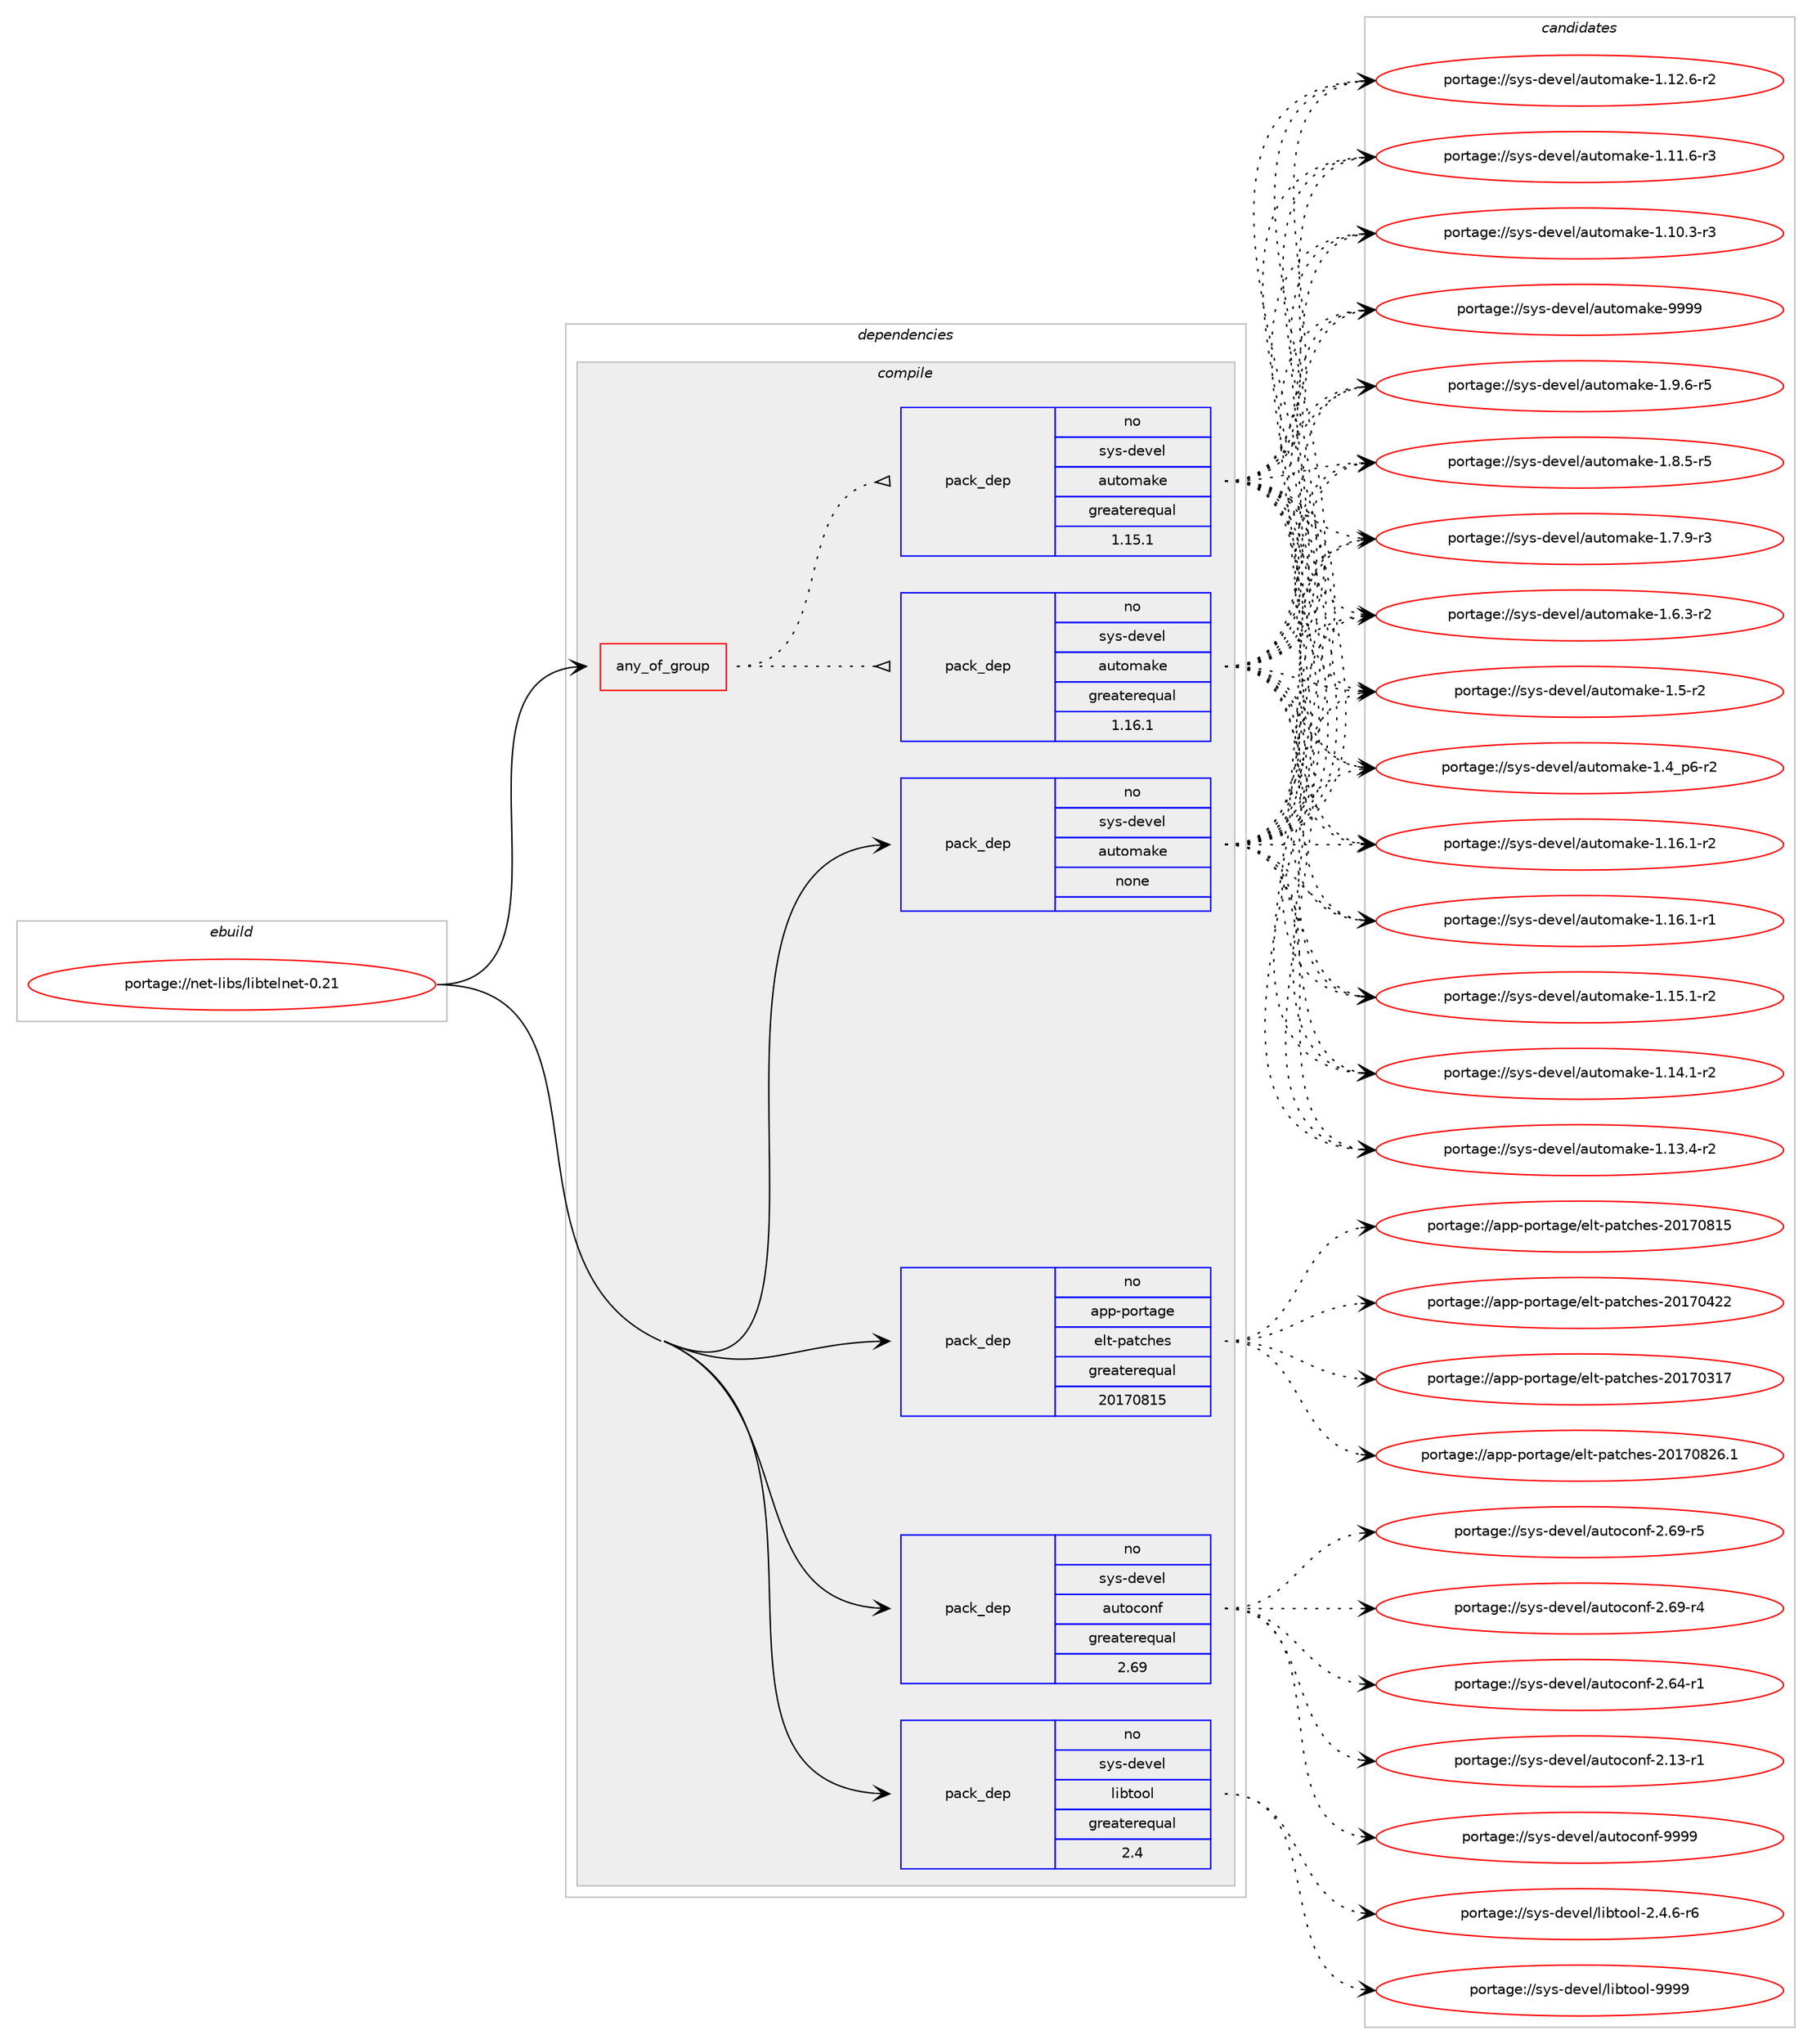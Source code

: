 digraph prolog {

# *************
# Graph options
# *************

newrank=true;
concentrate=true;
compound=true;
graph [rankdir=LR,fontname=Helvetica,fontsize=10,ranksep=1.5];#, ranksep=2.5, nodesep=0.2];
edge  [arrowhead=vee];
node  [fontname=Helvetica,fontsize=10];

# **********
# The ebuild
# **********

subgraph cluster_leftcol {
color=gray;
rank=same;
label=<<i>ebuild</i>>;
id [label="portage://net-libs/libtelnet-0.21", color=red, width=4, href="../net-libs/libtelnet-0.21.svg"];
}

# ****************
# The dependencies
# ****************

subgraph cluster_midcol {
color=gray;
label=<<i>dependencies</i>>;
subgraph cluster_compile {
fillcolor="#eeeeee";
style=filled;
label=<<i>compile</i>>;
subgraph any1999 {
dependency122248 [label=<<TABLE BORDER="0" CELLBORDER="1" CELLSPACING="0" CELLPADDING="4"><TR><TD CELLPADDING="10">any_of_group</TD></TR></TABLE>>, shape=none, color=red];subgraph pack94334 {
dependency122249 [label=<<TABLE BORDER="0" CELLBORDER="1" CELLSPACING="0" CELLPADDING="4" WIDTH="220"><TR><TD ROWSPAN="6" CELLPADDING="30">pack_dep</TD></TR><TR><TD WIDTH="110">no</TD></TR><TR><TD>sys-devel</TD></TR><TR><TD>automake</TD></TR><TR><TD>greaterequal</TD></TR><TR><TD>1.16.1</TD></TR></TABLE>>, shape=none, color=blue];
}
dependency122248:e -> dependency122249:w [weight=20,style="dotted",arrowhead="oinv"];
subgraph pack94335 {
dependency122250 [label=<<TABLE BORDER="0" CELLBORDER="1" CELLSPACING="0" CELLPADDING="4" WIDTH="220"><TR><TD ROWSPAN="6" CELLPADDING="30">pack_dep</TD></TR><TR><TD WIDTH="110">no</TD></TR><TR><TD>sys-devel</TD></TR><TR><TD>automake</TD></TR><TR><TD>greaterequal</TD></TR><TR><TD>1.15.1</TD></TR></TABLE>>, shape=none, color=blue];
}
dependency122248:e -> dependency122250:w [weight=20,style="dotted",arrowhead="oinv"];
}
id:e -> dependency122248:w [weight=20,style="solid",arrowhead="vee"];
subgraph pack94336 {
dependency122251 [label=<<TABLE BORDER="0" CELLBORDER="1" CELLSPACING="0" CELLPADDING="4" WIDTH="220"><TR><TD ROWSPAN="6" CELLPADDING="30">pack_dep</TD></TR><TR><TD WIDTH="110">no</TD></TR><TR><TD>app-portage</TD></TR><TR><TD>elt-patches</TD></TR><TR><TD>greaterequal</TD></TR><TR><TD>20170815</TD></TR></TABLE>>, shape=none, color=blue];
}
id:e -> dependency122251:w [weight=20,style="solid",arrowhead="vee"];
subgraph pack94337 {
dependency122252 [label=<<TABLE BORDER="0" CELLBORDER="1" CELLSPACING="0" CELLPADDING="4" WIDTH="220"><TR><TD ROWSPAN="6" CELLPADDING="30">pack_dep</TD></TR><TR><TD WIDTH="110">no</TD></TR><TR><TD>sys-devel</TD></TR><TR><TD>autoconf</TD></TR><TR><TD>greaterequal</TD></TR><TR><TD>2.69</TD></TR></TABLE>>, shape=none, color=blue];
}
id:e -> dependency122252:w [weight=20,style="solid",arrowhead="vee"];
subgraph pack94338 {
dependency122253 [label=<<TABLE BORDER="0" CELLBORDER="1" CELLSPACING="0" CELLPADDING="4" WIDTH="220"><TR><TD ROWSPAN="6" CELLPADDING="30">pack_dep</TD></TR><TR><TD WIDTH="110">no</TD></TR><TR><TD>sys-devel</TD></TR><TR><TD>automake</TD></TR><TR><TD>none</TD></TR><TR><TD></TD></TR></TABLE>>, shape=none, color=blue];
}
id:e -> dependency122253:w [weight=20,style="solid",arrowhead="vee"];
subgraph pack94339 {
dependency122254 [label=<<TABLE BORDER="0" CELLBORDER="1" CELLSPACING="0" CELLPADDING="4" WIDTH="220"><TR><TD ROWSPAN="6" CELLPADDING="30">pack_dep</TD></TR><TR><TD WIDTH="110">no</TD></TR><TR><TD>sys-devel</TD></TR><TR><TD>libtool</TD></TR><TR><TD>greaterequal</TD></TR><TR><TD>2.4</TD></TR></TABLE>>, shape=none, color=blue];
}
id:e -> dependency122254:w [weight=20,style="solid",arrowhead="vee"];
}
subgraph cluster_compileandrun {
fillcolor="#eeeeee";
style=filled;
label=<<i>compile and run</i>>;
}
subgraph cluster_run {
fillcolor="#eeeeee";
style=filled;
label=<<i>run</i>>;
}
}

# **************
# The candidates
# **************

subgraph cluster_choices {
rank=same;
color=gray;
label=<<i>candidates</i>>;

subgraph choice94334 {
color=black;
nodesep=1;
choice115121115451001011181011084797117116111109971071014557575757 [label="portage://sys-devel/automake-9999", color=red, width=4,href="../sys-devel/automake-9999.svg"];
choice115121115451001011181011084797117116111109971071014549465746544511453 [label="portage://sys-devel/automake-1.9.6-r5", color=red, width=4,href="../sys-devel/automake-1.9.6-r5.svg"];
choice115121115451001011181011084797117116111109971071014549465646534511453 [label="portage://sys-devel/automake-1.8.5-r5", color=red, width=4,href="../sys-devel/automake-1.8.5-r5.svg"];
choice115121115451001011181011084797117116111109971071014549465546574511451 [label="portage://sys-devel/automake-1.7.9-r3", color=red, width=4,href="../sys-devel/automake-1.7.9-r3.svg"];
choice115121115451001011181011084797117116111109971071014549465446514511450 [label="portage://sys-devel/automake-1.6.3-r2", color=red, width=4,href="../sys-devel/automake-1.6.3-r2.svg"];
choice11512111545100101118101108479711711611110997107101454946534511450 [label="portage://sys-devel/automake-1.5-r2", color=red, width=4,href="../sys-devel/automake-1.5-r2.svg"];
choice115121115451001011181011084797117116111109971071014549465295112544511450 [label="portage://sys-devel/automake-1.4_p6-r2", color=red, width=4,href="../sys-devel/automake-1.4_p6-r2.svg"];
choice11512111545100101118101108479711711611110997107101454946495446494511450 [label="portage://sys-devel/automake-1.16.1-r2", color=red, width=4,href="../sys-devel/automake-1.16.1-r2.svg"];
choice11512111545100101118101108479711711611110997107101454946495446494511449 [label="portage://sys-devel/automake-1.16.1-r1", color=red, width=4,href="../sys-devel/automake-1.16.1-r1.svg"];
choice11512111545100101118101108479711711611110997107101454946495346494511450 [label="portage://sys-devel/automake-1.15.1-r2", color=red, width=4,href="../sys-devel/automake-1.15.1-r2.svg"];
choice11512111545100101118101108479711711611110997107101454946495246494511450 [label="portage://sys-devel/automake-1.14.1-r2", color=red, width=4,href="../sys-devel/automake-1.14.1-r2.svg"];
choice11512111545100101118101108479711711611110997107101454946495146524511450 [label="portage://sys-devel/automake-1.13.4-r2", color=red, width=4,href="../sys-devel/automake-1.13.4-r2.svg"];
choice11512111545100101118101108479711711611110997107101454946495046544511450 [label="portage://sys-devel/automake-1.12.6-r2", color=red, width=4,href="../sys-devel/automake-1.12.6-r2.svg"];
choice11512111545100101118101108479711711611110997107101454946494946544511451 [label="portage://sys-devel/automake-1.11.6-r3", color=red, width=4,href="../sys-devel/automake-1.11.6-r3.svg"];
choice11512111545100101118101108479711711611110997107101454946494846514511451 [label="portage://sys-devel/automake-1.10.3-r3", color=red, width=4,href="../sys-devel/automake-1.10.3-r3.svg"];
dependency122249:e -> choice115121115451001011181011084797117116111109971071014557575757:w [style=dotted,weight="100"];
dependency122249:e -> choice115121115451001011181011084797117116111109971071014549465746544511453:w [style=dotted,weight="100"];
dependency122249:e -> choice115121115451001011181011084797117116111109971071014549465646534511453:w [style=dotted,weight="100"];
dependency122249:e -> choice115121115451001011181011084797117116111109971071014549465546574511451:w [style=dotted,weight="100"];
dependency122249:e -> choice115121115451001011181011084797117116111109971071014549465446514511450:w [style=dotted,weight="100"];
dependency122249:e -> choice11512111545100101118101108479711711611110997107101454946534511450:w [style=dotted,weight="100"];
dependency122249:e -> choice115121115451001011181011084797117116111109971071014549465295112544511450:w [style=dotted,weight="100"];
dependency122249:e -> choice11512111545100101118101108479711711611110997107101454946495446494511450:w [style=dotted,weight="100"];
dependency122249:e -> choice11512111545100101118101108479711711611110997107101454946495446494511449:w [style=dotted,weight="100"];
dependency122249:e -> choice11512111545100101118101108479711711611110997107101454946495346494511450:w [style=dotted,weight="100"];
dependency122249:e -> choice11512111545100101118101108479711711611110997107101454946495246494511450:w [style=dotted,weight="100"];
dependency122249:e -> choice11512111545100101118101108479711711611110997107101454946495146524511450:w [style=dotted,weight="100"];
dependency122249:e -> choice11512111545100101118101108479711711611110997107101454946495046544511450:w [style=dotted,weight="100"];
dependency122249:e -> choice11512111545100101118101108479711711611110997107101454946494946544511451:w [style=dotted,weight="100"];
dependency122249:e -> choice11512111545100101118101108479711711611110997107101454946494846514511451:w [style=dotted,weight="100"];
}
subgraph choice94335 {
color=black;
nodesep=1;
choice115121115451001011181011084797117116111109971071014557575757 [label="portage://sys-devel/automake-9999", color=red, width=4,href="../sys-devel/automake-9999.svg"];
choice115121115451001011181011084797117116111109971071014549465746544511453 [label="portage://sys-devel/automake-1.9.6-r5", color=red, width=4,href="../sys-devel/automake-1.9.6-r5.svg"];
choice115121115451001011181011084797117116111109971071014549465646534511453 [label="portage://sys-devel/automake-1.8.5-r5", color=red, width=4,href="../sys-devel/automake-1.8.5-r5.svg"];
choice115121115451001011181011084797117116111109971071014549465546574511451 [label="portage://sys-devel/automake-1.7.9-r3", color=red, width=4,href="../sys-devel/automake-1.7.9-r3.svg"];
choice115121115451001011181011084797117116111109971071014549465446514511450 [label="portage://sys-devel/automake-1.6.3-r2", color=red, width=4,href="../sys-devel/automake-1.6.3-r2.svg"];
choice11512111545100101118101108479711711611110997107101454946534511450 [label="portage://sys-devel/automake-1.5-r2", color=red, width=4,href="../sys-devel/automake-1.5-r2.svg"];
choice115121115451001011181011084797117116111109971071014549465295112544511450 [label="portage://sys-devel/automake-1.4_p6-r2", color=red, width=4,href="../sys-devel/automake-1.4_p6-r2.svg"];
choice11512111545100101118101108479711711611110997107101454946495446494511450 [label="portage://sys-devel/automake-1.16.1-r2", color=red, width=4,href="../sys-devel/automake-1.16.1-r2.svg"];
choice11512111545100101118101108479711711611110997107101454946495446494511449 [label="portage://sys-devel/automake-1.16.1-r1", color=red, width=4,href="../sys-devel/automake-1.16.1-r1.svg"];
choice11512111545100101118101108479711711611110997107101454946495346494511450 [label="portage://sys-devel/automake-1.15.1-r2", color=red, width=4,href="../sys-devel/automake-1.15.1-r2.svg"];
choice11512111545100101118101108479711711611110997107101454946495246494511450 [label="portage://sys-devel/automake-1.14.1-r2", color=red, width=4,href="../sys-devel/automake-1.14.1-r2.svg"];
choice11512111545100101118101108479711711611110997107101454946495146524511450 [label="portage://sys-devel/automake-1.13.4-r2", color=red, width=4,href="../sys-devel/automake-1.13.4-r2.svg"];
choice11512111545100101118101108479711711611110997107101454946495046544511450 [label="portage://sys-devel/automake-1.12.6-r2", color=red, width=4,href="../sys-devel/automake-1.12.6-r2.svg"];
choice11512111545100101118101108479711711611110997107101454946494946544511451 [label="portage://sys-devel/automake-1.11.6-r3", color=red, width=4,href="../sys-devel/automake-1.11.6-r3.svg"];
choice11512111545100101118101108479711711611110997107101454946494846514511451 [label="portage://sys-devel/automake-1.10.3-r3", color=red, width=4,href="../sys-devel/automake-1.10.3-r3.svg"];
dependency122250:e -> choice115121115451001011181011084797117116111109971071014557575757:w [style=dotted,weight="100"];
dependency122250:e -> choice115121115451001011181011084797117116111109971071014549465746544511453:w [style=dotted,weight="100"];
dependency122250:e -> choice115121115451001011181011084797117116111109971071014549465646534511453:w [style=dotted,weight="100"];
dependency122250:e -> choice115121115451001011181011084797117116111109971071014549465546574511451:w [style=dotted,weight="100"];
dependency122250:e -> choice115121115451001011181011084797117116111109971071014549465446514511450:w [style=dotted,weight="100"];
dependency122250:e -> choice11512111545100101118101108479711711611110997107101454946534511450:w [style=dotted,weight="100"];
dependency122250:e -> choice115121115451001011181011084797117116111109971071014549465295112544511450:w [style=dotted,weight="100"];
dependency122250:e -> choice11512111545100101118101108479711711611110997107101454946495446494511450:w [style=dotted,weight="100"];
dependency122250:e -> choice11512111545100101118101108479711711611110997107101454946495446494511449:w [style=dotted,weight="100"];
dependency122250:e -> choice11512111545100101118101108479711711611110997107101454946495346494511450:w [style=dotted,weight="100"];
dependency122250:e -> choice11512111545100101118101108479711711611110997107101454946495246494511450:w [style=dotted,weight="100"];
dependency122250:e -> choice11512111545100101118101108479711711611110997107101454946495146524511450:w [style=dotted,weight="100"];
dependency122250:e -> choice11512111545100101118101108479711711611110997107101454946495046544511450:w [style=dotted,weight="100"];
dependency122250:e -> choice11512111545100101118101108479711711611110997107101454946494946544511451:w [style=dotted,weight="100"];
dependency122250:e -> choice11512111545100101118101108479711711611110997107101454946494846514511451:w [style=dotted,weight="100"];
}
subgraph choice94336 {
color=black;
nodesep=1;
choice971121124511211111411697103101471011081164511297116991041011154550484955485650544649 [label="portage://app-portage/elt-patches-20170826.1", color=red, width=4,href="../app-portage/elt-patches-20170826.1.svg"];
choice97112112451121111141169710310147101108116451129711699104101115455048495548564953 [label="portage://app-portage/elt-patches-20170815", color=red, width=4,href="../app-portage/elt-patches-20170815.svg"];
choice97112112451121111141169710310147101108116451129711699104101115455048495548525050 [label="portage://app-portage/elt-patches-20170422", color=red, width=4,href="../app-portage/elt-patches-20170422.svg"];
choice97112112451121111141169710310147101108116451129711699104101115455048495548514955 [label="portage://app-portage/elt-patches-20170317", color=red, width=4,href="../app-portage/elt-patches-20170317.svg"];
dependency122251:e -> choice971121124511211111411697103101471011081164511297116991041011154550484955485650544649:w [style=dotted,weight="100"];
dependency122251:e -> choice97112112451121111141169710310147101108116451129711699104101115455048495548564953:w [style=dotted,weight="100"];
dependency122251:e -> choice97112112451121111141169710310147101108116451129711699104101115455048495548525050:w [style=dotted,weight="100"];
dependency122251:e -> choice97112112451121111141169710310147101108116451129711699104101115455048495548514955:w [style=dotted,weight="100"];
}
subgraph choice94337 {
color=black;
nodesep=1;
choice115121115451001011181011084797117116111991111101024557575757 [label="portage://sys-devel/autoconf-9999", color=red, width=4,href="../sys-devel/autoconf-9999.svg"];
choice1151211154510010111810110847971171161119911111010245504654574511453 [label="portage://sys-devel/autoconf-2.69-r5", color=red, width=4,href="../sys-devel/autoconf-2.69-r5.svg"];
choice1151211154510010111810110847971171161119911111010245504654574511452 [label="portage://sys-devel/autoconf-2.69-r4", color=red, width=4,href="../sys-devel/autoconf-2.69-r4.svg"];
choice1151211154510010111810110847971171161119911111010245504654524511449 [label="portage://sys-devel/autoconf-2.64-r1", color=red, width=4,href="../sys-devel/autoconf-2.64-r1.svg"];
choice1151211154510010111810110847971171161119911111010245504649514511449 [label="portage://sys-devel/autoconf-2.13-r1", color=red, width=4,href="../sys-devel/autoconf-2.13-r1.svg"];
dependency122252:e -> choice115121115451001011181011084797117116111991111101024557575757:w [style=dotted,weight="100"];
dependency122252:e -> choice1151211154510010111810110847971171161119911111010245504654574511453:w [style=dotted,weight="100"];
dependency122252:e -> choice1151211154510010111810110847971171161119911111010245504654574511452:w [style=dotted,weight="100"];
dependency122252:e -> choice1151211154510010111810110847971171161119911111010245504654524511449:w [style=dotted,weight="100"];
dependency122252:e -> choice1151211154510010111810110847971171161119911111010245504649514511449:w [style=dotted,weight="100"];
}
subgraph choice94338 {
color=black;
nodesep=1;
choice115121115451001011181011084797117116111109971071014557575757 [label="portage://sys-devel/automake-9999", color=red, width=4,href="../sys-devel/automake-9999.svg"];
choice115121115451001011181011084797117116111109971071014549465746544511453 [label="portage://sys-devel/automake-1.9.6-r5", color=red, width=4,href="../sys-devel/automake-1.9.6-r5.svg"];
choice115121115451001011181011084797117116111109971071014549465646534511453 [label="portage://sys-devel/automake-1.8.5-r5", color=red, width=4,href="../sys-devel/automake-1.8.5-r5.svg"];
choice115121115451001011181011084797117116111109971071014549465546574511451 [label="portage://sys-devel/automake-1.7.9-r3", color=red, width=4,href="../sys-devel/automake-1.7.9-r3.svg"];
choice115121115451001011181011084797117116111109971071014549465446514511450 [label="portage://sys-devel/automake-1.6.3-r2", color=red, width=4,href="../sys-devel/automake-1.6.3-r2.svg"];
choice11512111545100101118101108479711711611110997107101454946534511450 [label="portage://sys-devel/automake-1.5-r2", color=red, width=4,href="../sys-devel/automake-1.5-r2.svg"];
choice115121115451001011181011084797117116111109971071014549465295112544511450 [label="portage://sys-devel/automake-1.4_p6-r2", color=red, width=4,href="../sys-devel/automake-1.4_p6-r2.svg"];
choice11512111545100101118101108479711711611110997107101454946495446494511450 [label="portage://sys-devel/automake-1.16.1-r2", color=red, width=4,href="../sys-devel/automake-1.16.1-r2.svg"];
choice11512111545100101118101108479711711611110997107101454946495446494511449 [label="portage://sys-devel/automake-1.16.1-r1", color=red, width=4,href="../sys-devel/automake-1.16.1-r1.svg"];
choice11512111545100101118101108479711711611110997107101454946495346494511450 [label="portage://sys-devel/automake-1.15.1-r2", color=red, width=4,href="../sys-devel/automake-1.15.1-r2.svg"];
choice11512111545100101118101108479711711611110997107101454946495246494511450 [label="portage://sys-devel/automake-1.14.1-r2", color=red, width=4,href="../sys-devel/automake-1.14.1-r2.svg"];
choice11512111545100101118101108479711711611110997107101454946495146524511450 [label="portage://sys-devel/automake-1.13.4-r2", color=red, width=4,href="../sys-devel/automake-1.13.4-r2.svg"];
choice11512111545100101118101108479711711611110997107101454946495046544511450 [label="portage://sys-devel/automake-1.12.6-r2", color=red, width=4,href="../sys-devel/automake-1.12.6-r2.svg"];
choice11512111545100101118101108479711711611110997107101454946494946544511451 [label="portage://sys-devel/automake-1.11.6-r3", color=red, width=4,href="../sys-devel/automake-1.11.6-r3.svg"];
choice11512111545100101118101108479711711611110997107101454946494846514511451 [label="portage://sys-devel/automake-1.10.3-r3", color=red, width=4,href="../sys-devel/automake-1.10.3-r3.svg"];
dependency122253:e -> choice115121115451001011181011084797117116111109971071014557575757:w [style=dotted,weight="100"];
dependency122253:e -> choice115121115451001011181011084797117116111109971071014549465746544511453:w [style=dotted,weight="100"];
dependency122253:e -> choice115121115451001011181011084797117116111109971071014549465646534511453:w [style=dotted,weight="100"];
dependency122253:e -> choice115121115451001011181011084797117116111109971071014549465546574511451:w [style=dotted,weight="100"];
dependency122253:e -> choice115121115451001011181011084797117116111109971071014549465446514511450:w [style=dotted,weight="100"];
dependency122253:e -> choice11512111545100101118101108479711711611110997107101454946534511450:w [style=dotted,weight="100"];
dependency122253:e -> choice115121115451001011181011084797117116111109971071014549465295112544511450:w [style=dotted,weight="100"];
dependency122253:e -> choice11512111545100101118101108479711711611110997107101454946495446494511450:w [style=dotted,weight="100"];
dependency122253:e -> choice11512111545100101118101108479711711611110997107101454946495446494511449:w [style=dotted,weight="100"];
dependency122253:e -> choice11512111545100101118101108479711711611110997107101454946495346494511450:w [style=dotted,weight="100"];
dependency122253:e -> choice11512111545100101118101108479711711611110997107101454946495246494511450:w [style=dotted,weight="100"];
dependency122253:e -> choice11512111545100101118101108479711711611110997107101454946495146524511450:w [style=dotted,weight="100"];
dependency122253:e -> choice11512111545100101118101108479711711611110997107101454946495046544511450:w [style=dotted,weight="100"];
dependency122253:e -> choice11512111545100101118101108479711711611110997107101454946494946544511451:w [style=dotted,weight="100"];
dependency122253:e -> choice11512111545100101118101108479711711611110997107101454946494846514511451:w [style=dotted,weight="100"];
}
subgraph choice94339 {
color=black;
nodesep=1;
choice1151211154510010111810110847108105981161111111084557575757 [label="portage://sys-devel/libtool-9999", color=red, width=4,href="../sys-devel/libtool-9999.svg"];
choice1151211154510010111810110847108105981161111111084550465246544511454 [label="portage://sys-devel/libtool-2.4.6-r6", color=red, width=4,href="../sys-devel/libtool-2.4.6-r6.svg"];
dependency122254:e -> choice1151211154510010111810110847108105981161111111084557575757:w [style=dotted,weight="100"];
dependency122254:e -> choice1151211154510010111810110847108105981161111111084550465246544511454:w [style=dotted,weight="100"];
}
}

}
